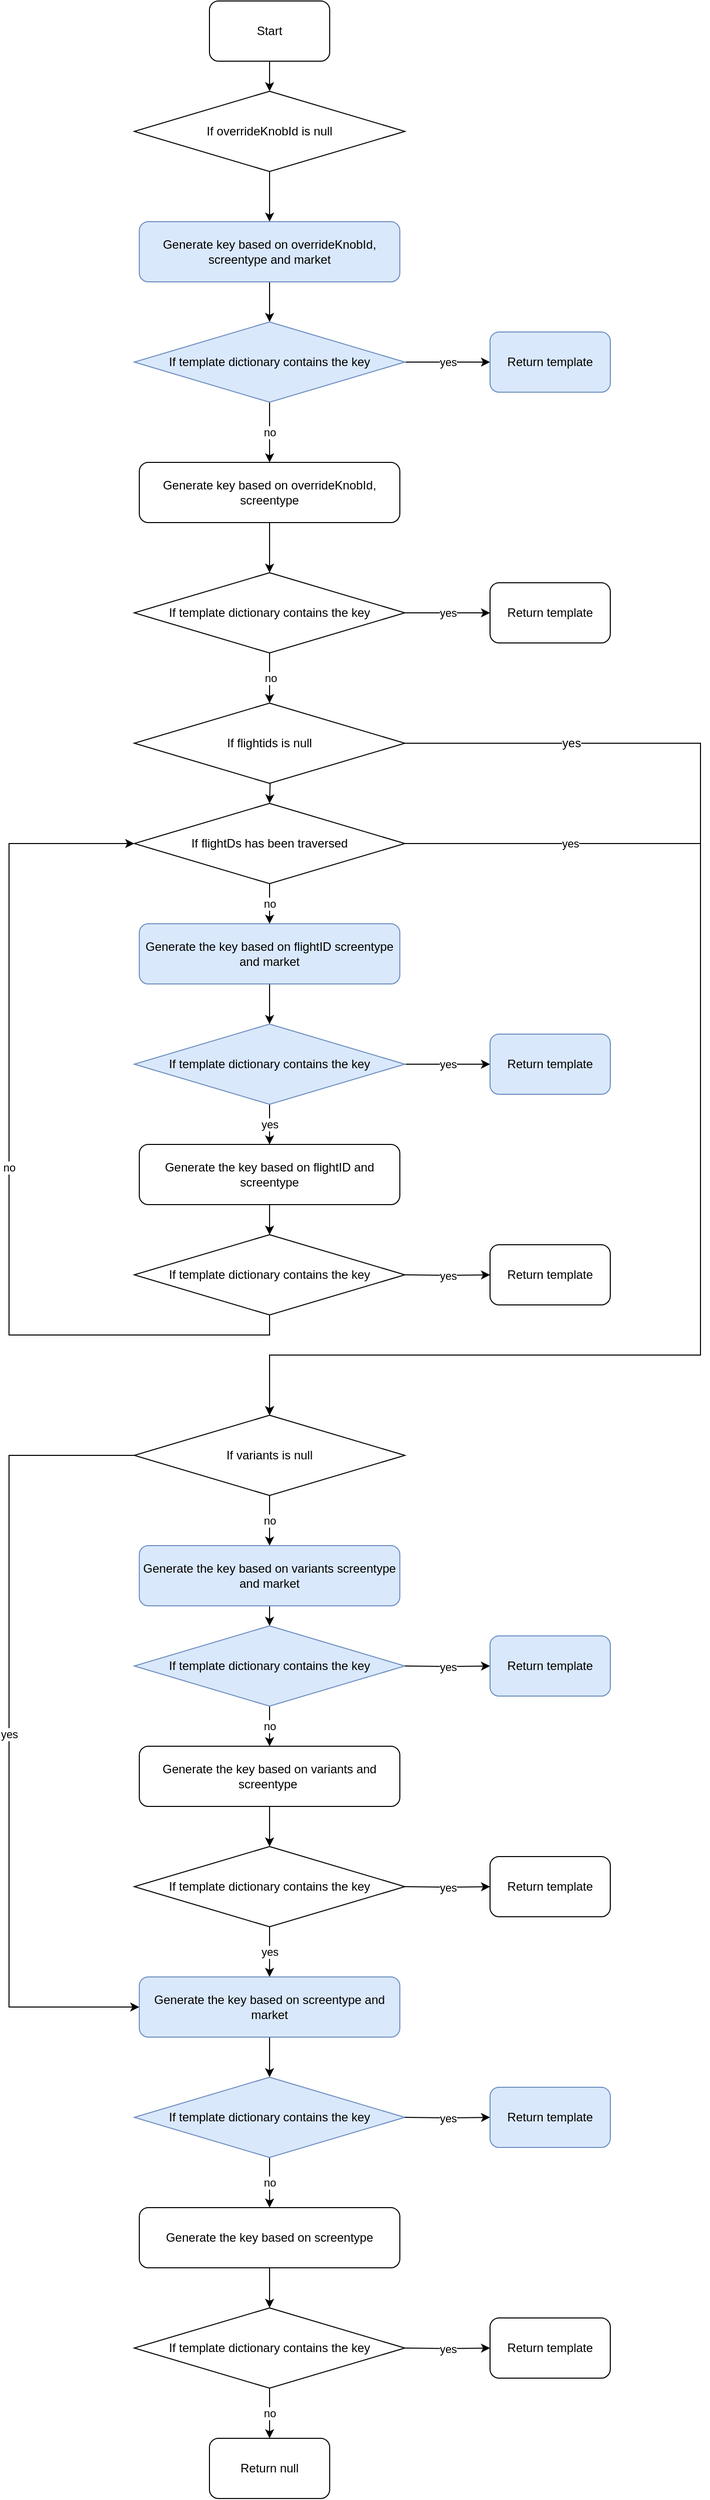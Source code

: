 <mxfile version="15.6.6" type="device"><diagram id="PFJ2brQmgAKMNTKIJntr" name="Page-1"><mxGraphModel dx="158" dy="-538" grid="1" gridSize="10" guides="1" tooltips="1" connect="1" arrows="1" fold="1" page="1" pageScale="1" pageWidth="850" pageHeight="1100" math="0" shadow="0"><root><mxCell id="0"/><mxCell id="1" parent="0"/><mxCell id="k8RRDj3A078Jr0Vu0Xqh-114" style="edgeStyle=orthogonalEdgeStyle;rounded=0;orthogonalLoop=1;jettySize=auto;html=1;exitX=0.5;exitY=1;exitDx=0;exitDy=0;" edge="1" parent="1" source="k8RRDj3A078Jr0Vu0Xqh-115" target="k8RRDj3A078Jr0Vu0Xqh-117"><mxGeometry relative="1" as="geometry"/></mxCell><mxCell id="k8RRDj3A078Jr0Vu0Xqh-115" value="If overrideKnobId is null" style="rhombus;whiteSpace=wrap;html=1;" vertex="1" parent="1"><mxGeometry x="1815" y="2100" width="270" height="80" as="geometry"/></mxCell><mxCell id="k8RRDj3A078Jr0Vu0Xqh-116" style="edgeStyle=orthogonalEdgeStyle;rounded=0;orthogonalLoop=1;jettySize=auto;html=1;exitX=0.5;exitY=1;exitDx=0;exitDy=0;entryX=0.5;entryY=0;entryDx=0;entryDy=0;" edge="1" parent="1" source="k8RRDj3A078Jr0Vu0Xqh-117" target="k8RRDj3A078Jr0Vu0Xqh-120"><mxGeometry relative="1" as="geometry"/></mxCell><mxCell id="k8RRDj3A078Jr0Vu0Xqh-117" value="Generate key based on overrideKnobId, screentype and market" style="rounded=1;whiteSpace=wrap;html=1;fillColor=#dae8fc;strokeColor=#6c8ebf;fontColor=default;" vertex="1" parent="1"><mxGeometry x="1820" y="2230" width="260" height="60" as="geometry"/></mxCell><mxCell id="k8RRDj3A078Jr0Vu0Xqh-118" value="yes" style="edgeStyle=orthogonalEdgeStyle;rounded=0;orthogonalLoop=1;jettySize=auto;html=1;exitX=1;exitY=0.5;exitDx=0;exitDy=0;" edge="1" parent="1" source="k8RRDj3A078Jr0Vu0Xqh-120" target="k8RRDj3A078Jr0Vu0Xqh-126"><mxGeometry relative="1" as="geometry"/></mxCell><mxCell id="k8RRDj3A078Jr0Vu0Xqh-119" value="no" style="edgeStyle=orthogonalEdgeStyle;rounded=0;orthogonalLoop=1;jettySize=auto;html=1;exitX=0.5;exitY=1;exitDx=0;exitDy=0;entryX=0.5;entryY=0;entryDx=0;entryDy=0;" edge="1" parent="1" source="k8RRDj3A078Jr0Vu0Xqh-120" target="k8RRDj3A078Jr0Vu0Xqh-122"><mxGeometry relative="1" as="geometry"/></mxCell><mxCell id="k8RRDj3A078Jr0Vu0Xqh-120" value="If template dictionary contains the key" style="rhombus;whiteSpace=wrap;html=1;fillColor=#dae8fc;strokeColor=#6c8ebf;fontColor=default;" vertex="1" parent="1"><mxGeometry x="1815" y="2330" width="270" height="80" as="geometry"/></mxCell><mxCell id="k8RRDj3A078Jr0Vu0Xqh-121" style="edgeStyle=orthogonalEdgeStyle;rounded=0;orthogonalLoop=1;jettySize=auto;html=1;exitX=0.5;exitY=1;exitDx=0;exitDy=0;entryX=0.5;entryY=0;entryDx=0;entryDy=0;" edge="1" parent="1" source="k8RRDj3A078Jr0Vu0Xqh-122" target="k8RRDj3A078Jr0Vu0Xqh-125"><mxGeometry relative="1" as="geometry"/></mxCell><mxCell id="k8RRDj3A078Jr0Vu0Xqh-122" value="Generate key based on overrideKnobId, screentype" style="rounded=1;whiteSpace=wrap;html=1;" vertex="1" parent="1"><mxGeometry x="1820" y="2470" width="260" height="60" as="geometry"/></mxCell><mxCell id="k8RRDj3A078Jr0Vu0Xqh-123" value="yes" style="edgeStyle=orthogonalEdgeStyle;rounded=0;orthogonalLoop=1;jettySize=auto;html=1;exitX=1;exitY=0.5;exitDx=0;exitDy=0;entryX=0;entryY=0.5;entryDx=0;entryDy=0;" edge="1" parent="1" source="k8RRDj3A078Jr0Vu0Xqh-125" target="k8RRDj3A078Jr0Vu0Xqh-127"><mxGeometry relative="1" as="geometry"/></mxCell><mxCell id="k8RRDj3A078Jr0Vu0Xqh-124" value="no" style="edgeStyle=orthogonalEdgeStyle;rounded=0;orthogonalLoop=1;jettySize=auto;html=1;exitX=0.5;exitY=1;exitDx=0;exitDy=0;entryX=0.5;entryY=0;entryDx=0;entryDy=0;" edge="1" parent="1" source="k8RRDj3A078Jr0Vu0Xqh-125"><mxGeometry relative="1" as="geometry"><mxPoint x="1950" y="2710" as="targetPoint"/></mxGeometry></mxCell><mxCell id="k8RRDj3A078Jr0Vu0Xqh-125" value="If template dictionary contains the key" style="rhombus;whiteSpace=wrap;html=1;" vertex="1" parent="1"><mxGeometry x="1815" y="2580" width="270" height="80" as="geometry"/></mxCell><mxCell id="k8RRDj3A078Jr0Vu0Xqh-126" value="Return template" style="rounded=1;whiteSpace=wrap;html=1;fillColor=#dae8fc;strokeColor=#6c8ebf;fontColor=default;" vertex="1" parent="1"><mxGeometry x="2170" y="2340" width="120" height="60" as="geometry"/></mxCell><mxCell id="k8RRDj3A078Jr0Vu0Xqh-127" value="Return template" style="rounded=1;whiteSpace=wrap;html=1;" vertex="1" parent="1"><mxGeometry x="2170" y="2590" width="120" height="60" as="geometry"/></mxCell><mxCell id="k8RRDj3A078Jr0Vu0Xqh-128" style="edgeStyle=orthogonalEdgeStyle;rounded=0;orthogonalLoop=1;jettySize=auto;html=1;exitX=0.5;exitY=1;exitDx=0;exitDy=0;" edge="1" parent="1" target="k8RRDj3A078Jr0Vu0Xqh-134"><mxGeometry relative="1" as="geometry"><mxPoint x="1950" y="2770" as="sourcePoint"/></mxGeometry></mxCell><mxCell id="k8RRDj3A078Jr0Vu0Xqh-130" style="edgeStyle=orthogonalEdgeStyle;rounded=0;orthogonalLoop=1;jettySize=auto;html=1;exitX=0.5;exitY=1;exitDx=0;exitDy=0;entryX=0.5;entryY=0;entryDx=0;entryDy=0;" edge="1" parent="1" source="k8RRDj3A078Jr0Vu0Xqh-131" target="k8RRDj3A078Jr0Vu0Xqh-115"><mxGeometry relative="1" as="geometry"/></mxCell><mxCell id="k8RRDj3A078Jr0Vu0Xqh-131" value="Start" style="rounded=1;whiteSpace=wrap;html=1;" vertex="1" parent="1"><mxGeometry x="1890" y="2010" width="120" height="60" as="geometry"/></mxCell><mxCell id="k8RRDj3A078Jr0Vu0Xqh-132" value="no" style="edgeStyle=orthogonalEdgeStyle;rounded=0;orthogonalLoop=1;jettySize=auto;html=1;exitX=0.5;exitY=1;exitDx=0;exitDy=0;entryX=0.5;entryY=0;entryDx=0;entryDy=0;" edge="1" parent="1" source="k8RRDj3A078Jr0Vu0Xqh-134" target="k8RRDj3A078Jr0Vu0Xqh-136"><mxGeometry relative="1" as="geometry"/></mxCell><mxCell id="k8RRDj3A078Jr0Vu0Xqh-133" value="yes" style="edgeStyle=orthogonalEdgeStyle;rounded=0;orthogonalLoop=1;jettySize=auto;html=1;exitX=1;exitY=0.5;exitDx=0;exitDy=0;entryX=0.5;entryY=0;entryDx=0;entryDy=0;strokeColor=default;labelBackgroundColor=default;fontColor=default;" edge="1" parent="1" source="k8RRDj3A078Jr0Vu0Xqh-134" target="k8RRDj3A078Jr0Vu0Xqh-149"><mxGeometry x="-0.745" relative="1" as="geometry"><Array as="points"><mxPoint x="2380" y="2850"/><mxPoint x="2380" y="3360"/><mxPoint x="1950" y="3360"/></Array><mxPoint as="offset"/></mxGeometry></mxCell><mxCell id="k8RRDj3A078Jr0Vu0Xqh-134" value="If flightDs has been traversed" style="rhombus;whiteSpace=wrap;html=1;fillColor=default;strokeColor=default;fontColor=default;" vertex="1" parent="1"><mxGeometry x="1815" y="2810" width="270" height="80" as="geometry"/></mxCell><mxCell id="k8RRDj3A078Jr0Vu0Xqh-135" style="edgeStyle=orthogonalEdgeStyle;rounded=0;orthogonalLoop=1;jettySize=auto;html=1;exitX=0.5;exitY=1;exitDx=0;exitDy=0;entryX=0.5;entryY=0;entryDx=0;entryDy=0;" edge="1" parent="1" source="k8RRDj3A078Jr0Vu0Xqh-136" target="k8RRDj3A078Jr0Vu0Xqh-140"><mxGeometry relative="1" as="geometry"/></mxCell><mxCell id="k8RRDj3A078Jr0Vu0Xqh-136" value="Generate the key based on flightID screentype and market" style="rounded=1;whiteSpace=wrap;html=1;fillColor=#dae8fc;strokeColor=#6c8ebf;fontColor=default;" vertex="1" parent="1"><mxGeometry x="1820" y="2930" width="260" height="60" as="geometry"/></mxCell><mxCell id="k8RRDj3A078Jr0Vu0Xqh-137" value="yes" style="edgeStyle=orthogonalEdgeStyle;rounded=0;orthogonalLoop=1;jettySize=auto;html=1;exitX=1;exitY=0.5;exitDx=0;exitDy=0;" edge="1" parent="1" source="k8RRDj3A078Jr0Vu0Xqh-140" target="k8RRDj3A078Jr0Vu0Xqh-141"><mxGeometry relative="1" as="geometry"/></mxCell><mxCell id="k8RRDj3A078Jr0Vu0Xqh-138" value="no" style="edgeStyle=orthogonalEdgeStyle;rounded=0;orthogonalLoop=1;jettySize=auto;html=1;entryX=0;entryY=0.5;entryDx=0;entryDy=0;exitX=0.5;exitY=1;exitDx=0;exitDy=0;" edge="1" parent="1" source="k8RRDj3A078Jr0Vu0Xqh-144" target="k8RRDj3A078Jr0Vu0Xqh-134"><mxGeometry relative="1" as="geometry"><mxPoint x="1660" y="3090" as="sourcePoint"/><Array as="points"><mxPoint x="1950" y="3340"/><mxPoint x="1690" y="3340"/><mxPoint x="1690" y="2850"/></Array></mxGeometry></mxCell><mxCell id="k8RRDj3A078Jr0Vu0Xqh-139" value="yes" style="edgeStyle=orthogonalEdgeStyle;rounded=0;orthogonalLoop=1;jettySize=auto;html=1;exitX=0.5;exitY=1;exitDx=0;exitDy=0;entryX=0.5;entryY=0;entryDx=0;entryDy=0;" edge="1" parent="1" source="k8RRDj3A078Jr0Vu0Xqh-140" target="k8RRDj3A078Jr0Vu0Xqh-143"><mxGeometry relative="1" as="geometry"/></mxCell><mxCell id="k8RRDj3A078Jr0Vu0Xqh-140" value="If template dictionary contains the key" style="rhombus;whiteSpace=wrap;html=1;fillColor=#dae8fc;strokeColor=#6c8ebf;fontColor=default;" vertex="1" parent="1"><mxGeometry x="1815" y="3030" width="270" height="80" as="geometry"/></mxCell><mxCell id="k8RRDj3A078Jr0Vu0Xqh-141" value="Return template" style="rounded=1;whiteSpace=wrap;html=1;fillColor=#dae8fc;strokeColor=#6c8ebf;fontColor=default;" vertex="1" parent="1"><mxGeometry x="2170" y="3040" width="120" height="60" as="geometry"/></mxCell><mxCell id="k8RRDj3A078Jr0Vu0Xqh-142" style="edgeStyle=orthogonalEdgeStyle;rounded=0;orthogonalLoop=1;jettySize=auto;html=1;exitX=0.5;exitY=1;exitDx=0;exitDy=0;entryX=0.5;entryY=0;entryDx=0;entryDy=0;" edge="1" parent="1" source="k8RRDj3A078Jr0Vu0Xqh-143" target="k8RRDj3A078Jr0Vu0Xqh-144"><mxGeometry relative="1" as="geometry"/></mxCell><mxCell id="k8RRDj3A078Jr0Vu0Xqh-143" value="Generate the key based on flightID and screentype" style="rounded=1;whiteSpace=wrap;html=1;fillColor=default;strokeColor=default;fontColor=default;" vertex="1" parent="1"><mxGeometry x="1820" y="3150" width="260" height="60" as="geometry"/></mxCell><mxCell id="k8RRDj3A078Jr0Vu0Xqh-144" value="If template dictionary contains the key" style="rhombus;whiteSpace=wrap;html=1;" vertex="1" parent="1"><mxGeometry x="1815" y="3240" width="270" height="80" as="geometry"/></mxCell><mxCell id="k8RRDj3A078Jr0Vu0Xqh-145" value="yes" style="edgeStyle=orthogonalEdgeStyle;rounded=0;orthogonalLoop=1;jettySize=auto;html=1;exitX=1;exitY=0.5;exitDx=0;exitDy=0;" edge="1" parent="1" target="k8RRDj3A078Jr0Vu0Xqh-146"><mxGeometry relative="1" as="geometry"><mxPoint x="2085.0" y="3280" as="sourcePoint"/></mxGeometry></mxCell><mxCell id="k8RRDj3A078Jr0Vu0Xqh-146" value="Return template" style="rounded=1;whiteSpace=wrap;html=1;" vertex="1" parent="1"><mxGeometry x="2170" y="3250" width="120" height="60" as="geometry"/></mxCell><mxCell id="k8RRDj3A078Jr0Vu0Xqh-147" value="no" style="edgeStyle=orthogonalEdgeStyle;rounded=0;orthogonalLoop=1;jettySize=auto;html=1;exitX=0.5;exitY=1;exitDx=0;exitDy=0;entryX=0.5;entryY=0;entryDx=0;entryDy=0;" edge="1" parent="1" source="k8RRDj3A078Jr0Vu0Xqh-149" target="k8RRDj3A078Jr0Vu0Xqh-151"><mxGeometry relative="1" as="geometry"/></mxCell><mxCell id="k8RRDj3A078Jr0Vu0Xqh-148" value="yes" style="edgeStyle=orthogonalEdgeStyle;rounded=0;orthogonalLoop=1;jettySize=auto;html=1;exitX=0;exitY=0.5;exitDx=0;exitDy=0;entryX=0;entryY=0.5;entryDx=0;entryDy=0;" edge="1" parent="1" source="k8RRDj3A078Jr0Vu0Xqh-149" target="k8RRDj3A078Jr0Vu0Xqh-163"><mxGeometry relative="1" as="geometry"><Array as="points"><mxPoint x="1690" y="3460"/><mxPoint x="1690" y="4010"/></Array></mxGeometry></mxCell><mxCell id="k8RRDj3A078Jr0Vu0Xqh-149" value="If variants is null" style="rhombus;whiteSpace=wrap;html=1;" vertex="1" parent="1"><mxGeometry x="1815" y="3420" width="270" height="80" as="geometry"/></mxCell><mxCell id="k8RRDj3A078Jr0Vu0Xqh-150" style="edgeStyle=orthogonalEdgeStyle;rounded=0;orthogonalLoop=1;jettySize=auto;html=1;exitX=0.5;exitY=1;exitDx=0;exitDy=0;entryX=0.5;entryY=0;entryDx=0;entryDy=0;" edge="1" parent="1" source="k8RRDj3A078Jr0Vu0Xqh-151" target="k8RRDj3A078Jr0Vu0Xqh-153"><mxGeometry relative="1" as="geometry"/></mxCell><mxCell id="k8RRDj3A078Jr0Vu0Xqh-151" value="Generate the key based on variants screentype and market" style="rounded=1;whiteSpace=wrap;html=1;fillColor=#dae8fc;strokeColor=#6c8ebf;fontColor=default;" vertex="1" parent="1"><mxGeometry x="1820" y="3550" width="260" height="60" as="geometry"/></mxCell><mxCell id="k8RRDj3A078Jr0Vu0Xqh-152" value="no" style="edgeStyle=orthogonalEdgeStyle;rounded=0;orthogonalLoop=1;jettySize=auto;html=1;exitX=0.5;exitY=1;exitDx=0;exitDy=0;" edge="1" parent="1" source="k8RRDj3A078Jr0Vu0Xqh-153" target="k8RRDj3A078Jr0Vu0Xqh-157"><mxGeometry relative="1" as="geometry"/></mxCell><mxCell id="k8RRDj3A078Jr0Vu0Xqh-153" value="If template dictionary contains the key" style="rhombus;whiteSpace=wrap;html=1;fillColor=#dae8fc;strokeColor=#6c8ebf;fontColor=default;" vertex="1" parent="1"><mxGeometry x="1815" y="3630" width="270" height="80" as="geometry"/></mxCell><mxCell id="k8RRDj3A078Jr0Vu0Xqh-154" value="yes" style="edgeStyle=orthogonalEdgeStyle;rounded=0;orthogonalLoop=1;jettySize=auto;html=1;exitX=1;exitY=0.5;exitDx=0;exitDy=0;" edge="1" parent="1" target="k8RRDj3A078Jr0Vu0Xqh-155"><mxGeometry relative="1" as="geometry"><mxPoint x="2085.0" y="3670" as="sourcePoint"/></mxGeometry></mxCell><mxCell id="k8RRDj3A078Jr0Vu0Xqh-155" value="Return template" style="rounded=1;whiteSpace=wrap;html=1;fillColor=#dae8fc;strokeColor=#6c8ebf;fontColor=default;" vertex="1" parent="1"><mxGeometry x="2170" y="3640" width="120" height="60" as="geometry"/></mxCell><mxCell id="k8RRDj3A078Jr0Vu0Xqh-156" style="edgeStyle=orthogonalEdgeStyle;rounded=0;orthogonalLoop=1;jettySize=auto;html=1;exitX=0.5;exitY=1;exitDx=0;exitDy=0;entryX=0.5;entryY=0;entryDx=0;entryDy=0;" edge="1" parent="1" source="k8RRDj3A078Jr0Vu0Xqh-157" target="k8RRDj3A078Jr0Vu0Xqh-159"><mxGeometry relative="1" as="geometry"/></mxCell><mxCell id="k8RRDj3A078Jr0Vu0Xqh-157" value="Generate the key based on variants and screentype&amp;nbsp;" style="rounded=1;whiteSpace=wrap;html=1;" vertex="1" parent="1"><mxGeometry x="1820" y="3750" width="260" height="60" as="geometry"/></mxCell><mxCell id="k8RRDj3A078Jr0Vu0Xqh-158" value="yes" style="edgeStyle=orthogonalEdgeStyle;rounded=0;orthogonalLoop=1;jettySize=auto;html=1;exitX=0.5;exitY=1;exitDx=0;exitDy=0;entryX=0.5;entryY=0;entryDx=0;entryDy=0;" edge="1" parent="1" source="k8RRDj3A078Jr0Vu0Xqh-159" target="k8RRDj3A078Jr0Vu0Xqh-163"><mxGeometry relative="1" as="geometry"/></mxCell><mxCell id="k8RRDj3A078Jr0Vu0Xqh-159" value="If template dictionary contains the key" style="rhombus;whiteSpace=wrap;html=1;" vertex="1" parent="1"><mxGeometry x="1815" y="3850" width="270" height="80" as="geometry"/></mxCell><mxCell id="k8RRDj3A078Jr0Vu0Xqh-160" value="yes" style="edgeStyle=orthogonalEdgeStyle;rounded=0;orthogonalLoop=1;jettySize=auto;html=1;exitX=1;exitY=0.5;exitDx=0;exitDy=0;" edge="1" parent="1" target="k8RRDj3A078Jr0Vu0Xqh-161"><mxGeometry relative="1" as="geometry"><mxPoint x="2085.0" y="3890" as="sourcePoint"/></mxGeometry></mxCell><mxCell id="k8RRDj3A078Jr0Vu0Xqh-161" value="Return template" style="rounded=1;whiteSpace=wrap;html=1;" vertex="1" parent="1"><mxGeometry x="2170" y="3860" width="120" height="60" as="geometry"/></mxCell><mxCell id="k8RRDj3A078Jr0Vu0Xqh-162" style="edgeStyle=orthogonalEdgeStyle;rounded=0;orthogonalLoop=1;jettySize=auto;html=1;exitX=0.5;exitY=1;exitDx=0;exitDy=0;entryX=0.5;entryY=0;entryDx=0;entryDy=0;" edge="1" parent="1" source="k8RRDj3A078Jr0Vu0Xqh-163" target="k8RRDj3A078Jr0Vu0Xqh-165"><mxGeometry relative="1" as="geometry"/></mxCell><mxCell id="k8RRDj3A078Jr0Vu0Xqh-163" value="Generate the key based on screentype and market" style="rounded=1;whiteSpace=wrap;html=1;fillColor=#dae8fc;strokeColor=#6c8ebf;fontColor=default;" vertex="1" parent="1"><mxGeometry x="1820" y="3980" width="260" height="60" as="geometry"/></mxCell><mxCell id="k8RRDj3A078Jr0Vu0Xqh-164" value="no" style="edgeStyle=orthogonalEdgeStyle;rounded=0;orthogonalLoop=1;jettySize=auto;html=1;exitX=0.5;exitY=1;exitDx=0;exitDy=0;" edge="1" parent="1" source="k8RRDj3A078Jr0Vu0Xqh-165" target="k8RRDj3A078Jr0Vu0Xqh-169"><mxGeometry relative="1" as="geometry"/></mxCell><mxCell id="k8RRDj3A078Jr0Vu0Xqh-165" value="If template dictionary contains the key" style="rhombus;whiteSpace=wrap;html=1;fillColor=#dae8fc;strokeColor=#6c8ebf;fontColor=default;" vertex="1" parent="1"><mxGeometry x="1815" y="4080" width="270" height="80" as="geometry"/></mxCell><mxCell id="k8RRDj3A078Jr0Vu0Xqh-166" value="yes" style="edgeStyle=orthogonalEdgeStyle;rounded=0;orthogonalLoop=1;jettySize=auto;html=1;exitX=1;exitY=0.5;exitDx=0;exitDy=0;" edge="1" parent="1" target="k8RRDj3A078Jr0Vu0Xqh-167"><mxGeometry relative="1" as="geometry"><mxPoint x="2085.0" y="4120" as="sourcePoint"/></mxGeometry></mxCell><mxCell id="k8RRDj3A078Jr0Vu0Xqh-167" value="Return template" style="rounded=1;whiteSpace=wrap;html=1;fillColor=#dae8fc;strokeColor=#6c8ebf;fontColor=default;" vertex="1" parent="1"><mxGeometry x="2170" y="4090" width="120" height="60" as="geometry"/></mxCell><mxCell id="k8RRDj3A078Jr0Vu0Xqh-168" style="edgeStyle=orthogonalEdgeStyle;rounded=0;orthogonalLoop=1;jettySize=auto;html=1;exitX=0.5;exitY=1;exitDx=0;exitDy=0;entryX=0.5;entryY=0;entryDx=0;entryDy=0;" edge="1" parent="1" source="k8RRDj3A078Jr0Vu0Xqh-169" target="k8RRDj3A078Jr0Vu0Xqh-171"><mxGeometry relative="1" as="geometry"/></mxCell><mxCell id="k8RRDj3A078Jr0Vu0Xqh-169" value="Generate the key based on screentype" style="rounded=1;whiteSpace=wrap;html=1;" vertex="1" parent="1"><mxGeometry x="1820" y="4210" width="260" height="60" as="geometry"/></mxCell><mxCell id="k8RRDj3A078Jr0Vu0Xqh-170" value="no" style="edgeStyle=orthogonalEdgeStyle;rounded=0;orthogonalLoop=1;jettySize=auto;html=1;exitX=0.5;exitY=1;exitDx=0;exitDy=0;" edge="1" parent="1" source="k8RRDj3A078Jr0Vu0Xqh-171" target="k8RRDj3A078Jr0Vu0Xqh-174"><mxGeometry relative="1" as="geometry"/></mxCell><mxCell id="k8RRDj3A078Jr0Vu0Xqh-171" value="If template dictionary contains the key" style="rhombus;whiteSpace=wrap;html=1;" vertex="1" parent="1"><mxGeometry x="1815" y="4310" width="270" height="80" as="geometry"/></mxCell><mxCell id="k8RRDj3A078Jr0Vu0Xqh-172" value="yes" style="edgeStyle=orthogonalEdgeStyle;rounded=0;orthogonalLoop=1;jettySize=auto;html=1;exitX=1;exitY=0.5;exitDx=0;exitDy=0;" edge="1" parent="1" target="k8RRDj3A078Jr0Vu0Xqh-173"><mxGeometry relative="1" as="geometry"><mxPoint x="2085.0" y="4350" as="sourcePoint"/></mxGeometry></mxCell><mxCell id="k8RRDj3A078Jr0Vu0Xqh-173" value="Return template" style="rounded=1;whiteSpace=wrap;html=1;" vertex="1" parent="1"><mxGeometry x="2170" y="4320" width="120" height="60" as="geometry"/></mxCell><mxCell id="k8RRDj3A078Jr0Vu0Xqh-174" value="Return null" style="rounded=1;whiteSpace=wrap;html=1;" vertex="1" parent="1"><mxGeometry x="1890" y="4440" width="120" height="60" as="geometry"/></mxCell><mxCell id="k8RRDj3A078Jr0Vu0Xqh-176" style="edgeStyle=orthogonalEdgeStyle;rounded=0;orthogonalLoop=1;jettySize=auto;html=1;exitX=1;exitY=0.5;exitDx=0;exitDy=0;labelBackgroundColor=default;fontSize=12;fontColor=default;strokeColor=default;fillColor=default;entryX=0.5;entryY=0;entryDx=0;entryDy=0;entryPerimeter=0;" edge="1" parent="1" source="k8RRDj3A078Jr0Vu0Xqh-175" target="k8RRDj3A078Jr0Vu0Xqh-149"><mxGeometry relative="1" as="geometry"><mxPoint x="1950" y="3411.333" as="targetPoint"/><Array as="points"><mxPoint x="2380" y="2750"/><mxPoint x="2380" y="3360"/><mxPoint x="1950" y="3360"/></Array></mxGeometry></mxCell><mxCell id="k8RRDj3A078Jr0Vu0Xqh-177" value="yes" style="edgeLabel;html=1;align=center;verticalAlign=middle;resizable=0;points=[];fontSize=12;fontColor=default;" vertex="1" connectable="0" parent="k8RRDj3A078Jr0Vu0Xqh-176"><mxGeometry x="-0.762" relative="1" as="geometry"><mxPoint as="offset"/></mxGeometry></mxCell><mxCell id="k8RRDj3A078Jr0Vu0Xqh-175" value="If flightids is null" style="rhombus;whiteSpace=wrap;html=1;fillColor=default;strokeColor=default;fontColor=default;" vertex="1" parent="1"><mxGeometry x="1815" y="2710" width="270" height="80" as="geometry"/></mxCell></root></mxGraphModel></diagram></mxfile>